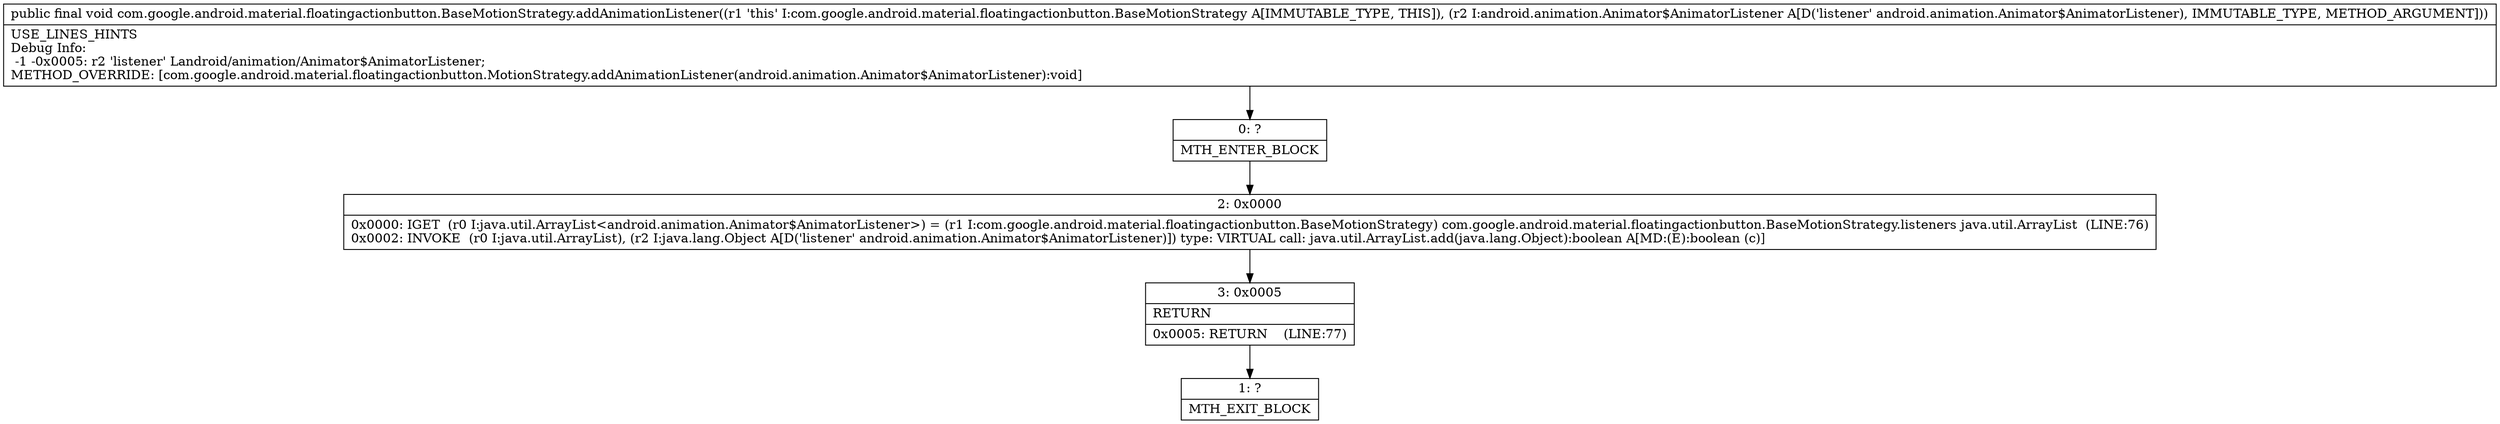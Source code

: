 digraph "CFG forcom.google.android.material.floatingactionbutton.BaseMotionStrategy.addAnimationListener(Landroid\/animation\/Animator$AnimatorListener;)V" {
Node_0 [shape=record,label="{0\:\ ?|MTH_ENTER_BLOCK\l}"];
Node_2 [shape=record,label="{2\:\ 0x0000|0x0000: IGET  (r0 I:java.util.ArrayList\<android.animation.Animator$AnimatorListener\>) = (r1 I:com.google.android.material.floatingactionbutton.BaseMotionStrategy) com.google.android.material.floatingactionbutton.BaseMotionStrategy.listeners java.util.ArrayList  (LINE:76)\l0x0002: INVOKE  (r0 I:java.util.ArrayList), (r2 I:java.lang.Object A[D('listener' android.animation.Animator$AnimatorListener)]) type: VIRTUAL call: java.util.ArrayList.add(java.lang.Object):boolean A[MD:(E):boolean (c)]\l}"];
Node_3 [shape=record,label="{3\:\ 0x0005|RETURN\l|0x0005: RETURN    (LINE:77)\l}"];
Node_1 [shape=record,label="{1\:\ ?|MTH_EXIT_BLOCK\l}"];
MethodNode[shape=record,label="{public final void com.google.android.material.floatingactionbutton.BaseMotionStrategy.addAnimationListener((r1 'this' I:com.google.android.material.floatingactionbutton.BaseMotionStrategy A[IMMUTABLE_TYPE, THIS]), (r2 I:android.animation.Animator$AnimatorListener A[D('listener' android.animation.Animator$AnimatorListener), IMMUTABLE_TYPE, METHOD_ARGUMENT]))  | USE_LINES_HINTS\lDebug Info:\l  \-1 \-0x0005: r2 'listener' Landroid\/animation\/Animator$AnimatorListener;\lMETHOD_OVERRIDE: [com.google.android.material.floatingactionbutton.MotionStrategy.addAnimationListener(android.animation.Animator$AnimatorListener):void]\l}"];
MethodNode -> Node_0;Node_0 -> Node_2;
Node_2 -> Node_3;
Node_3 -> Node_1;
}

